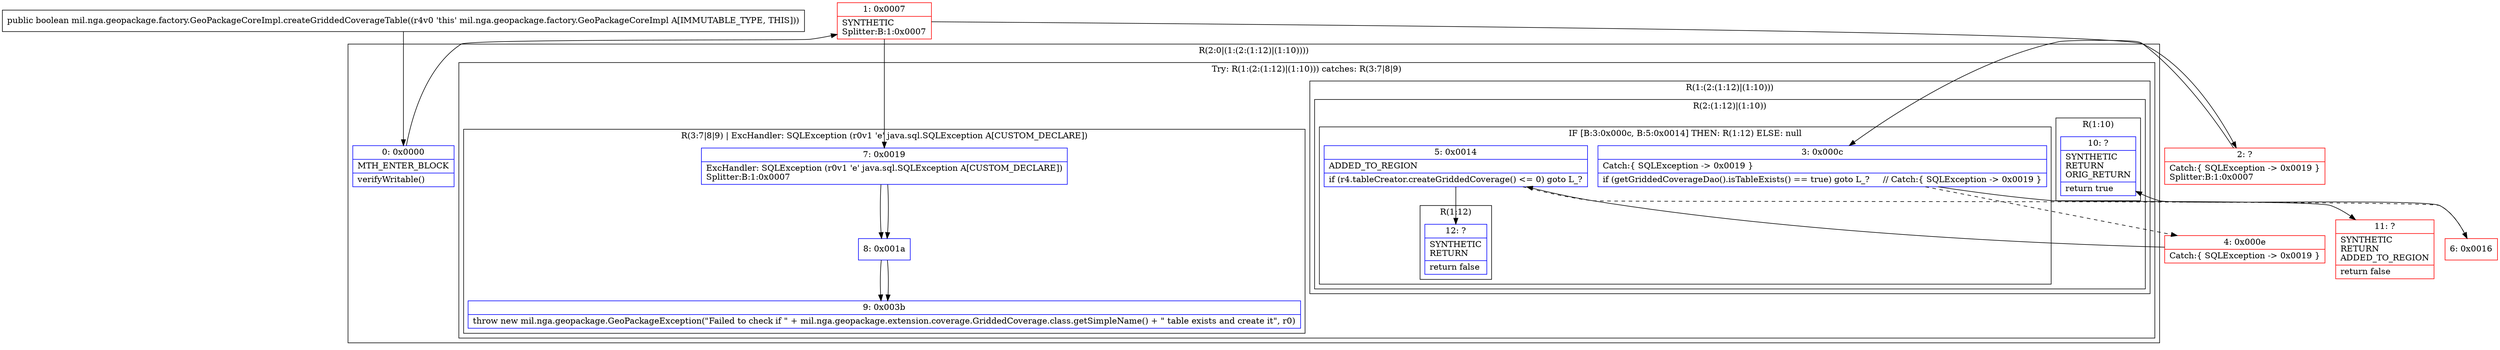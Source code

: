 digraph "CFG formil.nga.geopackage.factory.GeoPackageCoreImpl.createGriddedCoverageTable()Z" {
subgraph cluster_Region_1330523996 {
label = "R(2:0|(1:(2:(1:12)|(1:10))))";
node [shape=record,color=blue];
Node_0 [shape=record,label="{0\:\ 0x0000|MTH_ENTER_BLOCK\l|verifyWritable()\l}"];
subgraph cluster_TryCatchRegion_2036024250 {
label = "Try: R(1:(2:(1:12)|(1:10))) catches: R(3:7|8|9)";
node [shape=record,color=blue];
subgraph cluster_Region_1024623447 {
label = "R(1:(2:(1:12)|(1:10)))";
node [shape=record,color=blue];
subgraph cluster_Region_38528967 {
label = "R(2:(1:12)|(1:10))";
node [shape=record,color=blue];
subgraph cluster_IfRegion_1010899997 {
label = "IF [B:3:0x000c, B:5:0x0014] THEN: R(1:12) ELSE: null";
node [shape=record,color=blue];
Node_3 [shape=record,label="{3\:\ 0x000c|Catch:\{ SQLException \-\> 0x0019 \}\l|if (getGriddedCoverageDao().isTableExists() == true) goto L_?     \/\/ Catch:\{ SQLException \-\> 0x0019 \}\l}"];
Node_5 [shape=record,label="{5\:\ 0x0014|ADDED_TO_REGION\l|if (r4.tableCreator.createGriddedCoverage() \<= 0) goto L_?\l}"];
subgraph cluster_Region_530894524 {
label = "R(1:12)";
node [shape=record,color=blue];
Node_12 [shape=record,label="{12\:\ ?|SYNTHETIC\lRETURN\l|return false\l}"];
}
}
subgraph cluster_Region_906358308 {
label = "R(1:10)";
node [shape=record,color=blue];
Node_10 [shape=record,label="{10\:\ ?|SYNTHETIC\lRETURN\lORIG_RETURN\l|return true\l}"];
}
}
}
subgraph cluster_Region_1798128380 {
label = "R(3:7|8|9) | ExcHandler: SQLException (r0v1 'e' java.sql.SQLException A[CUSTOM_DECLARE])\l";
node [shape=record,color=blue];
Node_7 [shape=record,label="{7\:\ 0x0019|ExcHandler: SQLException (r0v1 'e' java.sql.SQLException A[CUSTOM_DECLARE])\lSplitter:B:1:0x0007\l}"];
Node_8 [shape=record,label="{8\:\ 0x001a}"];
Node_9 [shape=record,label="{9\:\ 0x003b|throw new mil.nga.geopackage.GeoPackageException(\"Failed to check if \" + mil.nga.geopackage.extension.coverage.GriddedCoverage.class.getSimpleName() + \" table exists and create it\", r0)\l}"];
}
}
}
subgraph cluster_Region_1798128380 {
label = "R(3:7|8|9) | ExcHandler: SQLException (r0v1 'e' java.sql.SQLException A[CUSTOM_DECLARE])\l";
node [shape=record,color=blue];
Node_7 [shape=record,label="{7\:\ 0x0019|ExcHandler: SQLException (r0v1 'e' java.sql.SQLException A[CUSTOM_DECLARE])\lSplitter:B:1:0x0007\l}"];
Node_8 [shape=record,label="{8\:\ 0x001a}"];
Node_9 [shape=record,label="{9\:\ 0x003b|throw new mil.nga.geopackage.GeoPackageException(\"Failed to check if \" + mil.nga.geopackage.extension.coverage.GriddedCoverage.class.getSimpleName() + \" table exists and create it\", r0)\l}"];
}
Node_1 [shape=record,color=red,label="{1\:\ 0x0007|SYNTHETIC\lSplitter:B:1:0x0007\l}"];
Node_2 [shape=record,color=red,label="{2\:\ ?|Catch:\{ SQLException \-\> 0x0019 \}\lSplitter:B:1:0x0007\l}"];
Node_4 [shape=record,color=red,label="{4\:\ 0x000e|Catch:\{ SQLException \-\> 0x0019 \}\l}"];
Node_6 [shape=record,color=red,label="{6\:\ 0x0016}"];
Node_11 [shape=record,color=red,label="{11\:\ ?|SYNTHETIC\lRETURN\lADDED_TO_REGION\l|return false\l}"];
MethodNode[shape=record,label="{public boolean mil.nga.geopackage.factory.GeoPackageCoreImpl.createGriddedCoverageTable((r4v0 'this' mil.nga.geopackage.factory.GeoPackageCoreImpl A[IMMUTABLE_TYPE, THIS])) }"];
MethodNode -> Node_0;
Node_0 -> Node_1;
Node_3 -> Node_4[style=dashed];
Node_3 -> Node_11;
Node_5 -> Node_6[style=dashed];
Node_5 -> Node_12;
Node_7 -> Node_8;
Node_8 -> Node_9;
Node_7 -> Node_8;
Node_8 -> Node_9;
Node_1 -> Node_2;
Node_1 -> Node_7;
Node_2 -> Node_3;
Node_4 -> Node_5;
Node_6 -> Node_10;
}

